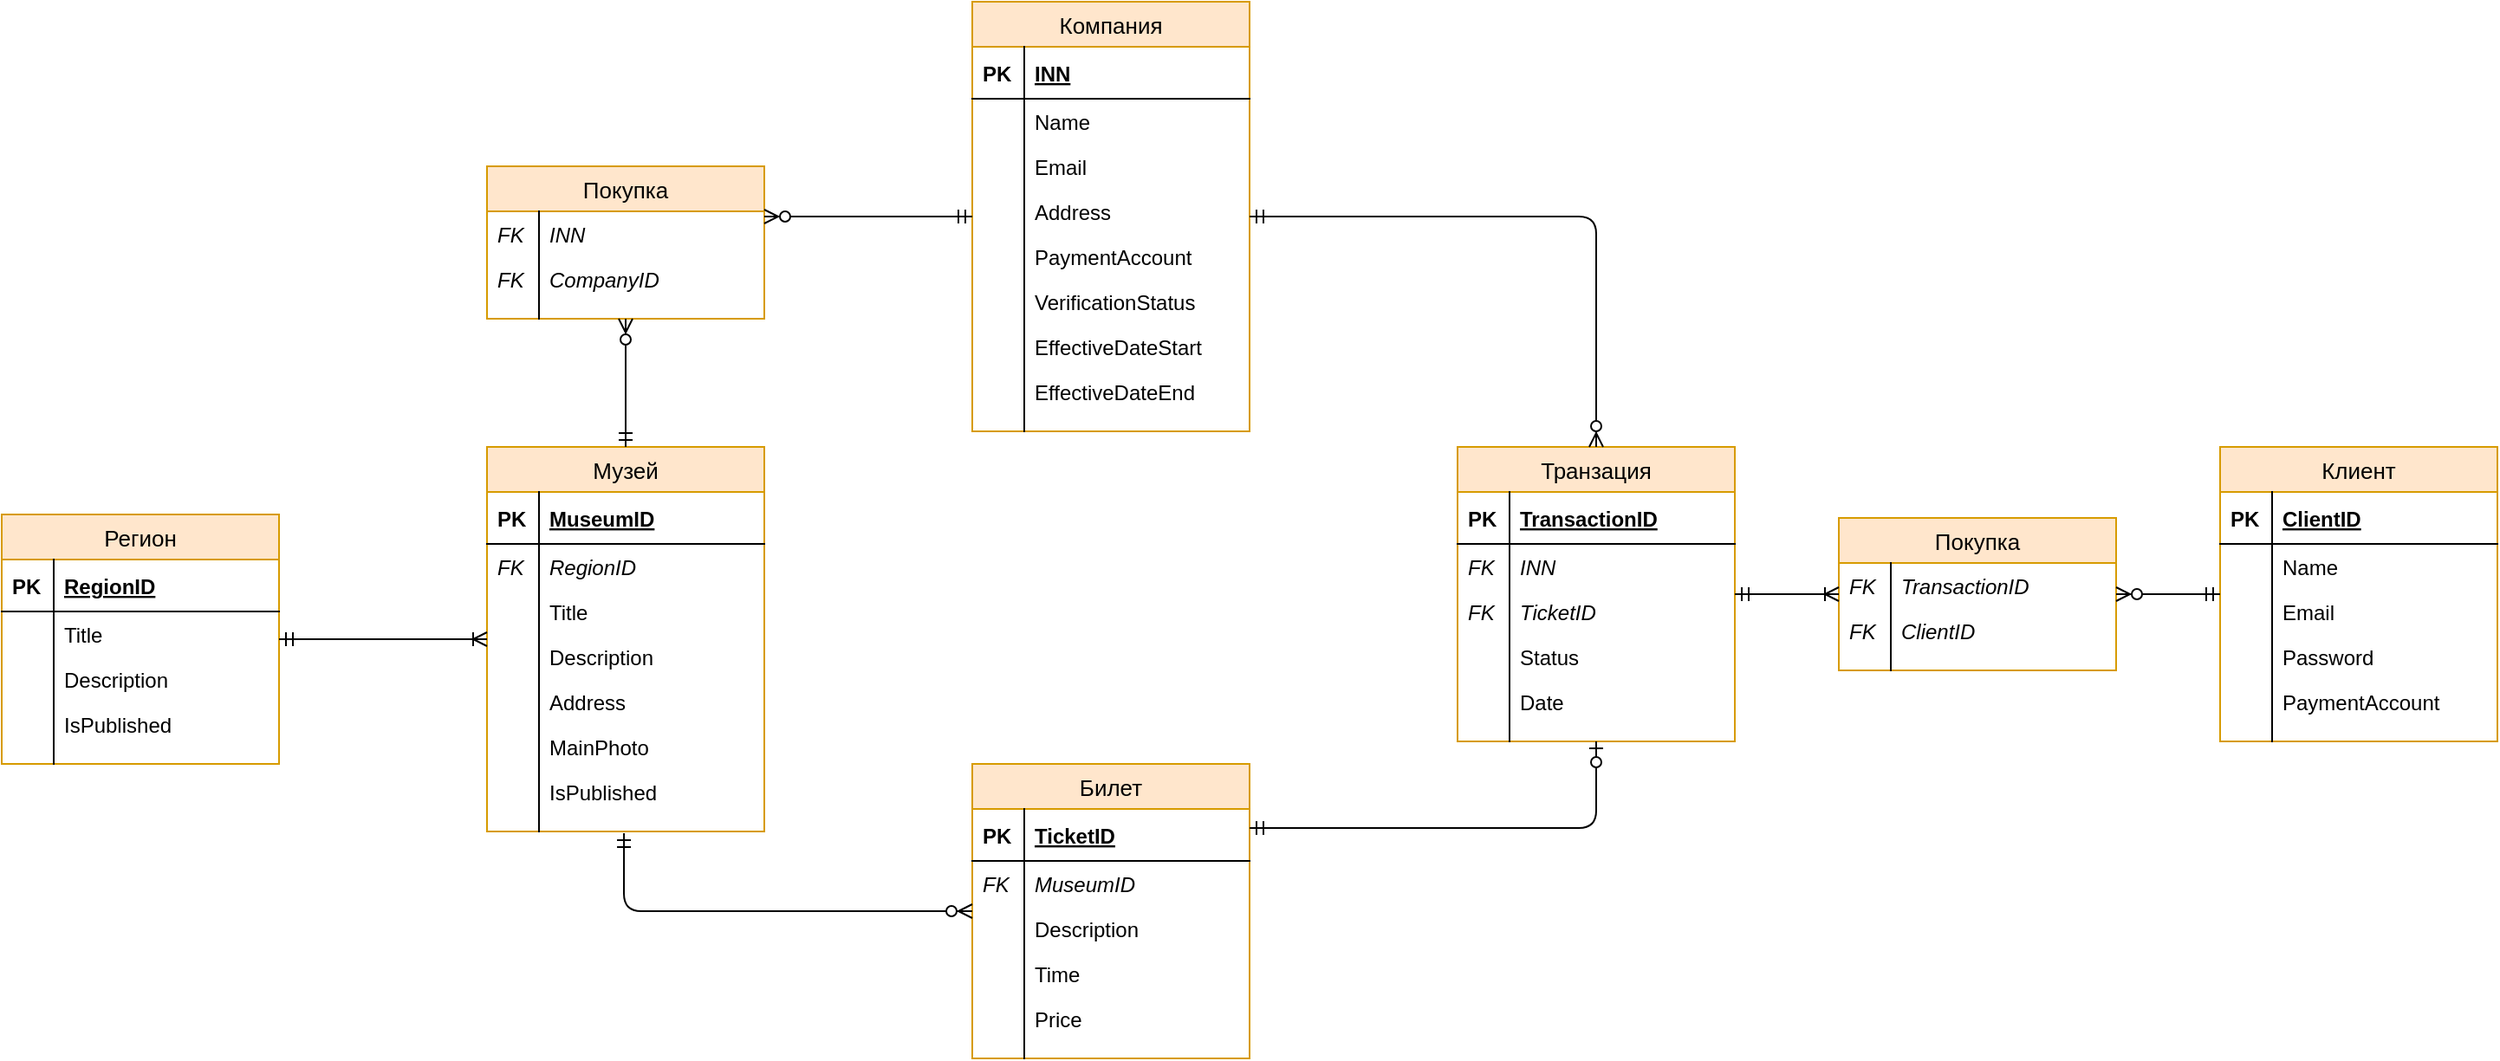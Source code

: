 <mxfile version="14.6.5" type="github">
  <diagram id="cdb5e136-1861-7ef1-5e76-c57f7e18aa8d" name="ERD Data Structure - Habit Tracker App">
    <mxGraphModel dx="946" dy="687" grid="1" gridSize="10" guides="1" tooltips="1" connect="1" arrows="1" fold="1" page="1" pageScale="1" pageWidth="1100" pageHeight="850" math="0" shadow="0">
      <root>
        <mxCell id="0" />
        <mxCell id="1" parent="0" />
        <mxCell id="lcivj8wxRk5je3pBpGyj-1" value="Регион" style="swimlane;fontStyle=0;childLayout=stackLayout;horizontal=1;startSize=26;fillColor=#ffe6cc;horizontalStack=0;resizeParent=1;resizeParentMax=0;resizeLast=0;collapsible=1;marginBottom=0;swimlaneFillColor=#ffffff;align=center;strokeWidth=1;fontSize=13;strokeColor=#d79b00;" parent="1" vertex="1">
          <mxGeometry x="200" y="679" width="160" height="144" as="geometry" />
        </mxCell>
        <mxCell id="lcivj8wxRk5je3pBpGyj-2" value="RegionID" style="shape=partialRectangle;top=0;left=0;right=0;bottom=1;align=left;verticalAlign=middle;fillColor=none;spacingLeft=34;spacingRight=4;overflow=hidden;rotatable=0;points=[[0,0.5],[1,0.5]];portConstraint=eastwest;dropTarget=0;fontStyle=5;" parent="lcivj8wxRk5je3pBpGyj-1" vertex="1">
          <mxGeometry y="26" width="160" height="30" as="geometry" />
        </mxCell>
        <mxCell id="lcivj8wxRk5je3pBpGyj-3" value="PK" style="shape=partialRectangle;top=0;left=0;bottom=0;fillColor=none;align=left;verticalAlign=middle;spacingLeft=4;spacingRight=4;overflow=hidden;rotatable=0;points=[];portConstraint=eastwest;part=1;fontStyle=1" parent="lcivj8wxRk5je3pBpGyj-2" vertex="1" connectable="0">
          <mxGeometry width="30" height="30" as="geometry" />
        </mxCell>
        <mxCell id="lcivj8wxRk5je3pBpGyj-6" value="Title" style="shape=partialRectangle;top=0;left=0;right=0;bottom=0;align=left;verticalAlign=top;fillColor=none;spacingLeft=34;spacingRight=4;overflow=hidden;rotatable=0;points=[[0,0.5],[1,0.5]];portConstraint=eastwest;dropTarget=0;" parent="lcivj8wxRk5je3pBpGyj-1" vertex="1">
          <mxGeometry y="56" width="160" height="26" as="geometry" />
        </mxCell>
        <mxCell id="lcivj8wxRk5je3pBpGyj-7" value="" style="shape=partialRectangle;top=0;left=0;bottom=0;fillColor=none;align=left;verticalAlign=top;spacingLeft=4;spacingRight=4;overflow=hidden;rotatable=0;points=[];portConstraint=eastwest;part=1;" parent="lcivj8wxRk5je3pBpGyj-6" vertex="1" connectable="0">
          <mxGeometry width="30" height="26" as="geometry" />
        </mxCell>
        <mxCell id="lcivj8wxRk5je3pBpGyj-28" value="Description" style="shape=partialRectangle;top=0;left=0;right=0;bottom=0;align=left;verticalAlign=top;fillColor=none;spacingLeft=34;spacingRight=4;overflow=hidden;rotatable=0;points=[[0,0.5],[1,0.5]];portConstraint=eastwest;dropTarget=0;" parent="lcivj8wxRk5je3pBpGyj-1" vertex="1">
          <mxGeometry y="82" width="160" height="26" as="geometry" />
        </mxCell>
        <mxCell id="lcivj8wxRk5je3pBpGyj-29" value="" style="shape=partialRectangle;top=0;left=0;bottom=0;fillColor=none;align=left;verticalAlign=top;spacingLeft=4;spacingRight=4;overflow=hidden;rotatable=0;points=[];portConstraint=eastwest;part=1;" parent="lcivj8wxRk5je3pBpGyj-28" vertex="1" connectable="0">
          <mxGeometry width="30" height="26" as="geometry" />
        </mxCell>
        <mxCell id="lcivj8wxRk5je3pBpGyj-8" value="IsPublished" style="shape=partialRectangle;top=0;left=0;right=0;bottom=0;align=left;verticalAlign=top;fillColor=none;spacingLeft=34;spacingRight=4;overflow=hidden;rotatable=0;points=[[0,0.5],[1,0.5]];portConstraint=eastwest;dropTarget=0;" parent="lcivj8wxRk5je3pBpGyj-1" vertex="1">
          <mxGeometry y="108" width="160" height="26" as="geometry" />
        </mxCell>
        <mxCell id="lcivj8wxRk5je3pBpGyj-9" value="" style="shape=partialRectangle;top=0;left=0;bottom=0;fillColor=none;align=left;verticalAlign=top;spacingLeft=4;spacingRight=4;overflow=hidden;rotatable=0;points=[];portConstraint=eastwest;part=1;" parent="lcivj8wxRk5je3pBpGyj-8" vertex="1" connectable="0">
          <mxGeometry width="30" height="26" as="geometry" />
        </mxCell>
        <mxCell id="lcivj8wxRk5je3pBpGyj-10" value="" style="shape=partialRectangle;top=0;left=0;right=0;bottom=0;align=left;verticalAlign=top;fillColor=none;spacingLeft=34;spacingRight=4;overflow=hidden;rotatable=0;points=[[0,0.5],[1,0.5]];portConstraint=eastwest;dropTarget=0;" parent="lcivj8wxRk5je3pBpGyj-1" vertex="1">
          <mxGeometry y="134" width="160" height="10" as="geometry" />
        </mxCell>
        <mxCell id="lcivj8wxRk5je3pBpGyj-11" value="" style="shape=partialRectangle;top=0;left=0;bottom=0;fillColor=none;align=left;verticalAlign=top;spacingLeft=4;spacingRight=4;overflow=hidden;rotatable=0;points=[];portConstraint=eastwest;part=1;" parent="lcivj8wxRk5je3pBpGyj-10" vertex="1" connectable="0">
          <mxGeometry width="30" height="10" as="geometry" />
        </mxCell>
        <mxCell id="lcivj8wxRk5je3pBpGyj-12" value="Музей" style="swimlane;fontStyle=0;childLayout=stackLayout;horizontal=1;startSize=26;fillColor=#ffe6cc;horizontalStack=0;resizeParent=1;resizeParentMax=0;resizeLast=0;collapsible=1;marginBottom=0;swimlaneFillColor=#ffffff;align=center;strokeWidth=1;fontSize=13;strokeColor=#d79b00;" parent="1" vertex="1">
          <mxGeometry x="480" y="640" width="160" height="222" as="geometry" />
        </mxCell>
        <mxCell id="lcivj8wxRk5je3pBpGyj-13" value="MuseumID" style="shape=partialRectangle;top=0;left=0;right=0;bottom=1;align=left;verticalAlign=middle;fillColor=none;spacingLeft=34;spacingRight=4;overflow=hidden;rotatable=0;points=[[0,0.5],[1,0.5]];portConstraint=eastwest;dropTarget=0;fontStyle=5;" parent="lcivj8wxRk5je3pBpGyj-12" vertex="1">
          <mxGeometry y="26" width="160" height="30" as="geometry" />
        </mxCell>
        <mxCell id="lcivj8wxRk5je3pBpGyj-14" value="PK" style="shape=partialRectangle;top=0;left=0;bottom=0;fillColor=none;align=left;verticalAlign=middle;spacingLeft=4;spacingRight=4;overflow=hidden;rotatable=0;points=[];portConstraint=eastwest;part=1;fontStyle=1" parent="lcivj8wxRk5je3pBpGyj-13" vertex="1" connectable="0">
          <mxGeometry width="30" height="30" as="geometry" />
        </mxCell>
        <mxCell id="lcivj8wxRk5je3pBpGyj-15" value="RegionID" style="shape=partialRectangle;top=0;left=0;right=0;bottom=0;align=left;verticalAlign=top;fillColor=none;spacingLeft=34;spacingRight=4;overflow=hidden;rotatable=0;points=[[0,0.5],[1,0.5]];portConstraint=eastwest;dropTarget=0;fontStyle=2" parent="lcivj8wxRk5je3pBpGyj-12" vertex="1">
          <mxGeometry y="56" width="160" height="26" as="geometry" />
        </mxCell>
        <mxCell id="lcivj8wxRk5je3pBpGyj-16" value="FK" style="shape=partialRectangle;top=0;left=0;bottom=0;fillColor=none;align=left;verticalAlign=top;spacingLeft=4;spacingRight=4;overflow=hidden;rotatable=0;points=[];portConstraint=eastwest;part=1;fontStyle=2" parent="lcivj8wxRk5je3pBpGyj-15" vertex="1" connectable="0">
          <mxGeometry width="30" height="26" as="geometry" />
        </mxCell>
        <mxCell id="lcivj8wxRk5je3pBpGyj-17" value="Title" style="shape=partialRectangle;top=0;left=0;right=0;bottom=0;align=left;verticalAlign=top;fillColor=none;spacingLeft=34;spacingRight=4;overflow=hidden;rotatable=0;points=[[0,0.5],[1,0.5]];portConstraint=eastwest;dropTarget=0;" parent="lcivj8wxRk5je3pBpGyj-12" vertex="1">
          <mxGeometry y="82" width="160" height="26" as="geometry" />
        </mxCell>
        <mxCell id="lcivj8wxRk5je3pBpGyj-18" value="" style="shape=partialRectangle;top=0;left=0;bottom=0;fillColor=none;align=left;verticalAlign=top;spacingLeft=4;spacingRight=4;overflow=hidden;rotatable=0;points=[];portConstraint=eastwest;part=1;" parent="lcivj8wxRk5je3pBpGyj-17" vertex="1" connectable="0">
          <mxGeometry width="30" height="26" as="geometry" />
        </mxCell>
        <mxCell id="gu-xbpgx55Dxe9V2F_qE-4" value="Description" style="shape=partialRectangle;top=0;left=0;right=0;bottom=0;align=left;verticalAlign=top;fillColor=none;spacingLeft=34;spacingRight=4;overflow=hidden;rotatable=0;points=[[0,0.5],[1,0.5]];portConstraint=eastwest;dropTarget=0;" vertex="1" parent="lcivj8wxRk5je3pBpGyj-12">
          <mxGeometry y="108" width="160" height="26" as="geometry" />
        </mxCell>
        <mxCell id="gu-xbpgx55Dxe9V2F_qE-5" value="" style="shape=partialRectangle;top=0;left=0;bottom=0;fillColor=none;align=left;verticalAlign=top;spacingLeft=4;spacingRight=4;overflow=hidden;rotatable=0;points=[];portConstraint=eastwest;part=1;" vertex="1" connectable="0" parent="gu-xbpgx55Dxe9V2F_qE-4">
          <mxGeometry width="30" height="26" as="geometry" />
        </mxCell>
        <mxCell id="gu-xbpgx55Dxe9V2F_qE-2" value="Address" style="shape=partialRectangle;top=0;left=0;right=0;bottom=0;align=left;verticalAlign=top;fillColor=none;spacingLeft=34;spacingRight=4;overflow=hidden;rotatable=0;points=[[0,0.5],[1,0.5]];portConstraint=eastwest;dropTarget=0;" vertex="1" parent="lcivj8wxRk5je3pBpGyj-12">
          <mxGeometry y="134" width="160" height="26" as="geometry" />
        </mxCell>
        <mxCell id="gu-xbpgx55Dxe9V2F_qE-3" value="" style="shape=partialRectangle;top=0;left=0;bottom=0;fillColor=none;align=left;verticalAlign=top;spacingLeft=4;spacingRight=4;overflow=hidden;rotatable=0;points=[];portConstraint=eastwest;part=1;" vertex="1" connectable="0" parent="gu-xbpgx55Dxe9V2F_qE-2">
          <mxGeometry width="30" height="26" as="geometry" />
        </mxCell>
        <mxCell id="lcivj8wxRk5je3pBpGyj-19" value="MainPhoto" style="shape=partialRectangle;top=0;left=0;right=0;bottom=0;align=left;verticalAlign=top;fillColor=none;spacingLeft=34;spacingRight=4;overflow=hidden;rotatable=0;points=[[0,0.5],[1,0.5]];portConstraint=eastwest;dropTarget=0;" parent="lcivj8wxRk5je3pBpGyj-12" vertex="1">
          <mxGeometry y="160" width="160" height="26" as="geometry" />
        </mxCell>
        <mxCell id="lcivj8wxRk5je3pBpGyj-20" value="" style="shape=partialRectangle;top=0;left=0;bottom=0;fillColor=none;align=left;verticalAlign=top;spacingLeft=4;spacingRight=4;overflow=hidden;rotatable=0;points=[];portConstraint=eastwest;part=1;" parent="lcivj8wxRk5je3pBpGyj-19" vertex="1" connectable="0">
          <mxGeometry width="30" height="26" as="geometry" />
        </mxCell>
        <mxCell id="lcivj8wxRk5je3pBpGyj-79" value="IsPublished" style="shape=partialRectangle;top=0;left=0;right=0;bottom=0;align=left;verticalAlign=top;fillColor=none;spacingLeft=34;spacingRight=4;overflow=hidden;rotatable=0;points=[[0,0.5],[1,0.5]];portConstraint=eastwest;dropTarget=0;" parent="lcivj8wxRk5je3pBpGyj-12" vertex="1">
          <mxGeometry y="186" width="160" height="26" as="geometry" />
        </mxCell>
        <mxCell id="lcivj8wxRk5je3pBpGyj-80" value="" style="shape=partialRectangle;top=0;left=0;bottom=0;fillColor=none;align=left;verticalAlign=top;spacingLeft=4;spacingRight=4;overflow=hidden;rotatable=0;points=[];portConstraint=eastwest;part=1;" parent="lcivj8wxRk5je3pBpGyj-79" vertex="1" connectable="0">
          <mxGeometry width="30" height="26" as="geometry" />
        </mxCell>
        <mxCell id="lcivj8wxRk5je3pBpGyj-21" value="" style="shape=partialRectangle;top=0;left=0;right=0;bottom=0;align=left;verticalAlign=top;fillColor=none;spacingLeft=34;spacingRight=4;overflow=hidden;rotatable=0;points=[[0,0.5],[1,0.5]];portConstraint=eastwest;dropTarget=0;" parent="lcivj8wxRk5je3pBpGyj-12" vertex="1">
          <mxGeometry y="212" width="160" height="10" as="geometry" />
        </mxCell>
        <mxCell id="lcivj8wxRk5je3pBpGyj-22" value="" style="shape=partialRectangle;top=0;left=0;bottom=0;fillColor=none;align=left;verticalAlign=top;spacingLeft=4;spacingRight=4;overflow=hidden;rotatable=0;points=[];portConstraint=eastwest;part=1;" parent="lcivj8wxRk5je3pBpGyj-21" vertex="1" connectable="0">
          <mxGeometry width="30" height="10" as="geometry" />
        </mxCell>
        <mxCell id="lcivj8wxRk5je3pBpGyj-23" value="" style="edgeStyle=orthogonalEdgeStyle;fontSize=12;html=1;endArrow=ERoneToMany;startArrow=ERmandOne;" parent="1" source="lcivj8wxRk5je3pBpGyj-1" target="lcivj8wxRk5je3pBpGyj-12" edge="1">
          <mxGeometry width="100" height="100" relative="1" as="geometry">
            <mxPoint x="550" y="590" as="sourcePoint" />
            <mxPoint x="650" y="490" as="targetPoint" />
          </mxGeometry>
        </mxCell>
        <mxCell id="lcivj8wxRk5je3pBpGyj-30" value="Билет" style="swimlane;fontStyle=0;childLayout=stackLayout;horizontal=1;startSize=26;fillColor=#ffe6cc;horizontalStack=0;resizeParent=1;resizeParentMax=0;resizeLast=0;collapsible=1;marginBottom=0;swimlaneFillColor=#ffffff;align=center;strokeWidth=1;fontSize=13;strokeColor=#d79b00;" parent="1" vertex="1">
          <mxGeometry x="760" y="823" width="160" height="170" as="geometry" />
        </mxCell>
        <mxCell id="lcivj8wxRk5je3pBpGyj-31" value="TicketID" style="shape=partialRectangle;top=0;left=0;right=0;bottom=1;align=left;verticalAlign=middle;fillColor=none;spacingLeft=34;spacingRight=4;overflow=hidden;rotatable=0;points=[[0,0.5],[1,0.5]];portConstraint=eastwest;dropTarget=0;fontStyle=5;" parent="lcivj8wxRk5je3pBpGyj-30" vertex="1">
          <mxGeometry y="26" width="160" height="30" as="geometry" />
        </mxCell>
        <mxCell id="lcivj8wxRk5je3pBpGyj-32" value="PK" style="shape=partialRectangle;top=0;left=0;bottom=0;fillColor=none;align=left;verticalAlign=middle;spacingLeft=4;spacingRight=4;overflow=hidden;rotatable=0;points=[];portConstraint=eastwest;part=1;fontStyle=1" parent="lcivj8wxRk5je3pBpGyj-31" vertex="1" connectable="0">
          <mxGeometry width="30" height="30" as="geometry" />
        </mxCell>
        <mxCell id="lcivj8wxRk5je3pBpGyj-33" value="MuseumID" style="shape=partialRectangle;top=0;left=0;right=0;bottom=0;align=left;verticalAlign=top;fillColor=none;spacingLeft=34;spacingRight=4;overflow=hidden;rotatable=0;points=[[0,0.5],[1,0.5]];portConstraint=eastwest;dropTarget=0;fontStyle=2" parent="lcivj8wxRk5je3pBpGyj-30" vertex="1">
          <mxGeometry y="56" width="160" height="26" as="geometry" />
        </mxCell>
        <mxCell id="lcivj8wxRk5je3pBpGyj-34" value="FK" style="shape=partialRectangle;top=0;left=0;bottom=0;fillColor=none;align=left;verticalAlign=top;spacingLeft=4;spacingRight=4;overflow=hidden;rotatable=0;points=[];portConstraint=eastwest;part=1;fontStyle=2" parent="lcivj8wxRk5je3pBpGyj-33" vertex="1" connectable="0">
          <mxGeometry width="30" height="26" as="geometry" />
        </mxCell>
        <mxCell id="lcivj8wxRk5je3pBpGyj-35" value="Description" style="shape=partialRectangle;top=0;left=0;right=0;bottom=0;align=left;verticalAlign=top;fillColor=none;spacingLeft=34;spacingRight=4;overflow=hidden;rotatable=0;points=[[0,0.5],[1,0.5]];portConstraint=eastwest;dropTarget=0;" parent="lcivj8wxRk5je3pBpGyj-30" vertex="1">
          <mxGeometry y="82" width="160" height="26" as="geometry" />
        </mxCell>
        <mxCell id="lcivj8wxRk5je3pBpGyj-36" value="" style="shape=partialRectangle;top=0;left=0;bottom=0;fillColor=none;align=left;verticalAlign=top;spacingLeft=4;spacingRight=4;overflow=hidden;rotatable=0;points=[];portConstraint=eastwest;part=1;" parent="lcivj8wxRk5je3pBpGyj-35" vertex="1" connectable="0">
          <mxGeometry width="30" height="26" as="geometry" />
        </mxCell>
        <mxCell id="lcivj8wxRk5je3pBpGyj-37" value="Time" style="shape=partialRectangle;top=0;left=0;right=0;bottom=0;align=left;verticalAlign=top;fillColor=none;spacingLeft=34;spacingRight=4;overflow=hidden;rotatable=0;points=[[0,0.5],[1,0.5]];portConstraint=eastwest;dropTarget=0;" parent="lcivj8wxRk5je3pBpGyj-30" vertex="1">
          <mxGeometry y="108" width="160" height="26" as="geometry" />
        </mxCell>
        <mxCell id="lcivj8wxRk5je3pBpGyj-38" value="" style="shape=partialRectangle;top=0;left=0;bottom=0;fillColor=none;align=left;verticalAlign=top;spacingLeft=4;spacingRight=4;overflow=hidden;rotatable=0;points=[];portConstraint=eastwest;part=1;" parent="lcivj8wxRk5je3pBpGyj-37" vertex="1" connectable="0">
          <mxGeometry width="30" height="26" as="geometry" />
        </mxCell>
        <mxCell id="lcivj8wxRk5je3pBpGyj-95" value="Price" style="shape=partialRectangle;top=0;left=0;right=0;bottom=0;align=left;verticalAlign=top;fillColor=none;spacingLeft=34;spacingRight=4;overflow=hidden;rotatable=0;points=[[0,0.5],[1,0.5]];portConstraint=eastwest;dropTarget=0;" parent="lcivj8wxRk5je3pBpGyj-30" vertex="1">
          <mxGeometry y="134" width="160" height="26" as="geometry" />
        </mxCell>
        <mxCell id="lcivj8wxRk5je3pBpGyj-96" value="" style="shape=partialRectangle;top=0;left=0;bottom=0;fillColor=none;align=left;verticalAlign=top;spacingLeft=4;spacingRight=4;overflow=hidden;rotatable=0;points=[];portConstraint=eastwest;part=1;" parent="lcivj8wxRk5je3pBpGyj-95" vertex="1" connectable="0">
          <mxGeometry width="30" height="26" as="geometry" />
        </mxCell>
        <mxCell id="lcivj8wxRk5je3pBpGyj-39" value="" style="shape=partialRectangle;top=0;left=0;right=0;bottom=0;align=left;verticalAlign=top;fillColor=none;spacingLeft=34;spacingRight=4;overflow=hidden;rotatable=0;points=[[0,0.5],[1,0.5]];portConstraint=eastwest;dropTarget=0;" parent="lcivj8wxRk5je3pBpGyj-30" vertex="1">
          <mxGeometry y="160" width="160" height="10" as="geometry" />
        </mxCell>
        <mxCell id="lcivj8wxRk5je3pBpGyj-40" value="" style="shape=partialRectangle;top=0;left=0;bottom=0;fillColor=none;align=left;verticalAlign=top;spacingLeft=4;spacingRight=4;overflow=hidden;rotatable=0;points=[];portConstraint=eastwest;part=1;" parent="lcivj8wxRk5je3pBpGyj-39" vertex="1" connectable="0">
          <mxGeometry width="30" height="10" as="geometry" />
        </mxCell>
        <mxCell id="lcivj8wxRk5je3pBpGyj-41" value="Компания" style="swimlane;fontStyle=0;childLayout=stackLayout;horizontal=1;startSize=26;fillColor=#ffe6cc;horizontalStack=0;resizeParent=1;resizeParentMax=0;resizeLast=0;collapsible=1;marginBottom=0;swimlaneFillColor=#ffffff;align=center;strokeWidth=1;fontSize=13;strokeColor=#d79b00;" parent="1" vertex="1">
          <mxGeometry x="760" y="383" width="160" height="248" as="geometry" />
        </mxCell>
        <mxCell id="lcivj8wxRk5je3pBpGyj-158" value="INN" style="shape=partialRectangle;top=0;left=0;right=0;bottom=1;align=left;verticalAlign=middle;fillColor=none;spacingLeft=34;spacingRight=4;overflow=hidden;rotatable=0;points=[[0,0.5],[1,0.5]];portConstraint=eastwest;dropTarget=0;fontStyle=5;" parent="lcivj8wxRk5je3pBpGyj-41" vertex="1">
          <mxGeometry y="26" width="160" height="30" as="geometry" />
        </mxCell>
        <mxCell id="lcivj8wxRk5je3pBpGyj-159" value="PK" style="shape=partialRectangle;top=0;left=0;bottom=0;fillColor=none;align=left;verticalAlign=middle;spacingLeft=4;spacingRight=4;overflow=hidden;rotatable=0;points=[];portConstraint=eastwest;part=1;fontStyle=1" parent="lcivj8wxRk5je3pBpGyj-158" vertex="1" connectable="0">
          <mxGeometry width="30" height="30" as="geometry" />
        </mxCell>
        <mxCell id="lcivj8wxRk5je3pBpGyj-46" value="Name" style="shape=partialRectangle;top=0;left=0;right=0;bottom=0;align=left;verticalAlign=top;fillColor=none;spacingLeft=34;spacingRight=4;overflow=hidden;rotatable=0;points=[[0,0.5],[1,0.5]];portConstraint=eastwest;dropTarget=0;" parent="lcivj8wxRk5je3pBpGyj-41" vertex="1">
          <mxGeometry y="56" width="160" height="26" as="geometry" />
        </mxCell>
        <mxCell id="lcivj8wxRk5je3pBpGyj-47" value="" style="shape=partialRectangle;top=0;left=0;bottom=0;fillColor=none;align=left;verticalAlign=top;spacingLeft=4;spacingRight=4;overflow=hidden;rotatable=0;points=[];portConstraint=eastwest;part=1;" parent="lcivj8wxRk5je3pBpGyj-46" vertex="1" connectable="0">
          <mxGeometry width="30" height="26" as="geometry" />
        </mxCell>
        <mxCell id="lcivj8wxRk5je3pBpGyj-48" value="Email" style="shape=partialRectangle;top=0;left=0;right=0;bottom=0;align=left;verticalAlign=top;fillColor=none;spacingLeft=34;spacingRight=4;overflow=hidden;rotatable=0;points=[[0,0.5],[1,0.5]];portConstraint=eastwest;dropTarget=0;" parent="lcivj8wxRk5je3pBpGyj-41" vertex="1">
          <mxGeometry y="82" width="160" height="26" as="geometry" />
        </mxCell>
        <mxCell id="lcivj8wxRk5je3pBpGyj-49" value="" style="shape=partialRectangle;top=0;left=0;bottom=0;fillColor=none;align=left;verticalAlign=top;spacingLeft=4;spacingRight=4;overflow=hidden;rotatable=0;points=[];portConstraint=eastwest;part=1;" parent="lcivj8wxRk5je3pBpGyj-48" vertex="1" connectable="0">
          <mxGeometry width="30" height="26" as="geometry" />
        </mxCell>
        <mxCell id="lcivj8wxRk5je3pBpGyj-81" value="Address" style="shape=partialRectangle;top=0;left=0;right=0;bottom=0;align=left;verticalAlign=top;fillColor=none;spacingLeft=34;spacingRight=4;overflow=hidden;rotatable=0;points=[[0,0.5],[1,0.5]];portConstraint=eastwest;dropTarget=0;" parent="lcivj8wxRk5je3pBpGyj-41" vertex="1">
          <mxGeometry y="108" width="160" height="26" as="geometry" />
        </mxCell>
        <mxCell id="lcivj8wxRk5je3pBpGyj-82" value="" style="shape=partialRectangle;top=0;left=0;bottom=0;fillColor=none;align=left;verticalAlign=top;spacingLeft=4;spacingRight=4;overflow=hidden;rotatable=0;points=[];portConstraint=eastwest;part=1;" parent="lcivj8wxRk5je3pBpGyj-81" vertex="1" connectable="0">
          <mxGeometry width="30" height="26" as="geometry" />
        </mxCell>
        <mxCell id="lcivj8wxRk5je3pBpGyj-85" value="PaymentAccount" style="shape=partialRectangle;top=0;left=0;right=0;bottom=0;align=left;verticalAlign=top;fillColor=none;spacingLeft=34;spacingRight=4;overflow=hidden;rotatable=0;points=[[0,0.5],[1,0.5]];portConstraint=eastwest;dropTarget=0;" parent="lcivj8wxRk5je3pBpGyj-41" vertex="1">
          <mxGeometry y="134" width="160" height="26" as="geometry" />
        </mxCell>
        <mxCell id="lcivj8wxRk5je3pBpGyj-86" value="" style="shape=partialRectangle;top=0;left=0;bottom=0;fillColor=none;align=left;verticalAlign=top;spacingLeft=4;spacingRight=4;overflow=hidden;rotatable=0;points=[];portConstraint=eastwest;part=1;" parent="lcivj8wxRk5je3pBpGyj-85" vertex="1" connectable="0">
          <mxGeometry width="30" height="26" as="geometry" />
        </mxCell>
        <mxCell id="lcivj8wxRk5je3pBpGyj-87" value="VerificationStatus" style="shape=partialRectangle;top=0;left=0;right=0;bottom=0;align=left;verticalAlign=top;fillColor=none;spacingLeft=34;spacingRight=4;overflow=hidden;rotatable=0;points=[[0,0.5],[1,0.5]];portConstraint=eastwest;dropTarget=0;" parent="lcivj8wxRk5je3pBpGyj-41" vertex="1">
          <mxGeometry y="160" width="160" height="26" as="geometry" />
        </mxCell>
        <mxCell id="lcivj8wxRk5je3pBpGyj-88" value="" style="shape=partialRectangle;top=0;left=0;bottom=0;fillColor=none;align=left;verticalAlign=top;spacingLeft=4;spacingRight=4;overflow=hidden;rotatable=0;points=[];portConstraint=eastwest;part=1;" parent="lcivj8wxRk5je3pBpGyj-87" vertex="1" connectable="0">
          <mxGeometry width="30" height="26" as="geometry" />
        </mxCell>
        <mxCell id="lcivj8wxRk5je3pBpGyj-154" value="EffectiveDateStart" style="shape=partialRectangle;top=0;left=0;right=0;bottom=0;align=left;verticalAlign=top;fillColor=none;spacingLeft=34;spacingRight=4;overflow=hidden;rotatable=0;points=[[0,0.5],[1,0.5]];portConstraint=eastwest;dropTarget=0;" parent="lcivj8wxRk5je3pBpGyj-41" vertex="1">
          <mxGeometry y="186" width="160" height="26" as="geometry" />
        </mxCell>
        <mxCell id="lcivj8wxRk5je3pBpGyj-155" value="" style="shape=partialRectangle;top=0;left=0;bottom=0;fillColor=none;align=left;verticalAlign=top;spacingLeft=4;spacingRight=4;overflow=hidden;rotatable=0;points=[];portConstraint=eastwest;part=1;" parent="lcivj8wxRk5je3pBpGyj-154" vertex="1" connectable="0">
          <mxGeometry width="30" height="26" as="geometry" />
        </mxCell>
        <mxCell id="lcivj8wxRk5je3pBpGyj-156" value="EffectiveDateEnd" style="shape=partialRectangle;top=0;left=0;right=0;bottom=0;align=left;verticalAlign=top;fillColor=none;spacingLeft=34;spacingRight=4;overflow=hidden;rotatable=0;points=[[0,0.5],[1,0.5]];portConstraint=eastwest;dropTarget=0;" parent="lcivj8wxRk5je3pBpGyj-41" vertex="1">
          <mxGeometry y="212" width="160" height="26" as="geometry" />
        </mxCell>
        <mxCell id="lcivj8wxRk5je3pBpGyj-157" value="" style="shape=partialRectangle;top=0;left=0;bottom=0;fillColor=none;align=left;verticalAlign=top;spacingLeft=4;spacingRight=4;overflow=hidden;rotatable=0;points=[];portConstraint=eastwest;part=1;" parent="lcivj8wxRk5je3pBpGyj-156" vertex="1" connectable="0">
          <mxGeometry width="30" height="26" as="geometry" />
        </mxCell>
        <mxCell id="lcivj8wxRk5je3pBpGyj-50" value="" style="shape=partialRectangle;top=0;left=0;right=0;bottom=0;align=left;verticalAlign=top;fillColor=none;spacingLeft=34;spacingRight=4;overflow=hidden;rotatable=0;points=[[0,0.5],[1,0.5]];portConstraint=eastwest;dropTarget=0;" parent="lcivj8wxRk5je3pBpGyj-41" vertex="1">
          <mxGeometry y="238" width="160" height="10" as="geometry" />
        </mxCell>
        <mxCell id="lcivj8wxRk5je3pBpGyj-51" value="" style="shape=partialRectangle;top=0;left=0;bottom=0;fillColor=none;align=left;verticalAlign=top;spacingLeft=4;spacingRight=4;overflow=hidden;rotatable=0;points=[];portConstraint=eastwest;part=1;" parent="lcivj8wxRk5je3pBpGyj-50" vertex="1" connectable="0">
          <mxGeometry width="30" height="10" as="geometry" />
        </mxCell>
        <mxCell id="lcivj8wxRk5je3pBpGyj-52" value="Транзация" style="swimlane;fontStyle=0;childLayout=stackLayout;horizontal=1;startSize=26;fillColor=#ffe6cc;horizontalStack=0;resizeParent=1;resizeParentMax=0;resizeLast=0;collapsible=1;marginBottom=0;swimlaneFillColor=#ffffff;align=center;strokeWidth=1;fontSize=13;strokeColor=#d79b00;" parent="1" vertex="1">
          <mxGeometry x="1040" y="640" width="160" height="170" as="geometry" />
        </mxCell>
        <mxCell id="lcivj8wxRk5je3pBpGyj-53" value="TransactionID" style="shape=partialRectangle;top=0;left=0;right=0;bottom=1;align=left;verticalAlign=middle;fillColor=none;spacingLeft=34;spacingRight=4;overflow=hidden;rotatable=0;points=[[0,0.5],[1,0.5]];portConstraint=eastwest;dropTarget=0;fontStyle=5;" parent="lcivj8wxRk5je3pBpGyj-52" vertex="1">
          <mxGeometry y="26" width="160" height="30" as="geometry" />
        </mxCell>
        <mxCell id="lcivj8wxRk5je3pBpGyj-54" value="PK" style="shape=partialRectangle;top=0;left=0;bottom=0;fillColor=none;align=left;verticalAlign=middle;spacingLeft=4;spacingRight=4;overflow=hidden;rotatable=0;points=[];portConstraint=eastwest;part=1;fontStyle=1" parent="lcivj8wxRk5je3pBpGyj-53" vertex="1" connectable="0">
          <mxGeometry width="30" height="30" as="geometry" />
        </mxCell>
        <mxCell id="lcivj8wxRk5je3pBpGyj-55" value="INN" style="shape=partialRectangle;top=0;left=0;right=0;bottom=0;align=left;verticalAlign=top;fillColor=none;spacingLeft=34;spacingRight=4;overflow=hidden;rotatable=0;points=[[0,0.5],[1,0.5]];portConstraint=eastwest;dropTarget=0;fontStyle=2" parent="lcivj8wxRk5je3pBpGyj-52" vertex="1">
          <mxGeometry y="56" width="160" height="26" as="geometry" />
        </mxCell>
        <mxCell id="lcivj8wxRk5je3pBpGyj-56" value="FK" style="shape=partialRectangle;top=0;left=0;bottom=0;fillColor=none;align=left;verticalAlign=top;spacingLeft=4;spacingRight=4;overflow=hidden;rotatable=0;points=[];portConstraint=eastwest;part=1;fontStyle=2" parent="lcivj8wxRk5je3pBpGyj-55" vertex="1" connectable="0">
          <mxGeometry width="30" height="26" as="geometry" />
        </mxCell>
        <mxCell id="lcivj8wxRk5je3pBpGyj-93" value="TicketID" style="shape=partialRectangle;top=0;left=0;right=0;bottom=0;align=left;verticalAlign=top;fillColor=none;spacingLeft=34;spacingRight=4;overflow=hidden;rotatable=0;points=[[0,0.5],[1,0.5]];portConstraint=eastwest;dropTarget=0;fontStyle=2" parent="lcivj8wxRk5je3pBpGyj-52" vertex="1">
          <mxGeometry y="82" width="160" height="26" as="geometry" />
        </mxCell>
        <mxCell id="lcivj8wxRk5je3pBpGyj-94" value="FK" style="shape=partialRectangle;top=0;left=0;bottom=0;fillColor=none;align=left;verticalAlign=top;spacingLeft=4;spacingRight=4;overflow=hidden;rotatable=0;points=[];portConstraint=eastwest;part=1;fontStyle=2" parent="lcivj8wxRk5je3pBpGyj-93" vertex="1" connectable="0">
          <mxGeometry width="30" height="26" as="geometry" />
        </mxCell>
        <mxCell id="lcivj8wxRk5je3pBpGyj-59" value="Status" style="shape=partialRectangle;top=0;left=0;right=0;bottom=0;align=left;verticalAlign=top;fillColor=none;spacingLeft=34;spacingRight=4;overflow=hidden;rotatable=0;points=[[0,0.5],[1,0.5]];portConstraint=eastwest;dropTarget=0;" parent="lcivj8wxRk5je3pBpGyj-52" vertex="1">
          <mxGeometry y="108" width="160" height="26" as="geometry" />
        </mxCell>
        <mxCell id="lcivj8wxRk5je3pBpGyj-60" value="" style="shape=partialRectangle;top=0;left=0;bottom=0;fillColor=none;align=left;verticalAlign=top;spacingLeft=4;spacingRight=4;overflow=hidden;rotatable=0;points=[];portConstraint=eastwest;part=1;" parent="lcivj8wxRk5je3pBpGyj-59" vertex="1" connectable="0">
          <mxGeometry width="30" height="26" as="geometry" />
        </mxCell>
        <mxCell id="lcivj8wxRk5je3pBpGyj-160" value="Date" style="shape=partialRectangle;top=0;left=0;right=0;bottom=0;align=left;verticalAlign=top;fillColor=none;spacingLeft=34;spacingRight=4;overflow=hidden;rotatable=0;points=[[0,0.5],[1,0.5]];portConstraint=eastwest;dropTarget=0;" parent="lcivj8wxRk5je3pBpGyj-52" vertex="1">
          <mxGeometry y="134" width="160" height="26" as="geometry" />
        </mxCell>
        <mxCell id="lcivj8wxRk5je3pBpGyj-161" value="" style="shape=partialRectangle;top=0;left=0;bottom=0;fillColor=none;align=left;verticalAlign=top;spacingLeft=4;spacingRight=4;overflow=hidden;rotatable=0;points=[];portConstraint=eastwest;part=1;" parent="lcivj8wxRk5je3pBpGyj-160" vertex="1" connectable="0">
          <mxGeometry width="30" height="26" as="geometry" />
        </mxCell>
        <mxCell id="lcivj8wxRk5je3pBpGyj-61" value="" style="shape=partialRectangle;top=0;left=0;right=0;bottom=0;align=left;verticalAlign=top;fillColor=none;spacingLeft=34;spacingRight=4;overflow=hidden;rotatable=0;points=[[0,0.5],[1,0.5]];portConstraint=eastwest;dropTarget=0;" parent="lcivj8wxRk5je3pBpGyj-52" vertex="1">
          <mxGeometry y="160" width="160" height="10" as="geometry" />
        </mxCell>
        <mxCell id="lcivj8wxRk5je3pBpGyj-62" value="" style="shape=partialRectangle;top=0;left=0;bottom=0;fillColor=none;align=left;verticalAlign=top;spacingLeft=4;spacingRight=4;overflow=hidden;rotatable=0;points=[];portConstraint=eastwest;part=1;" parent="lcivj8wxRk5je3pBpGyj-61" vertex="1" connectable="0">
          <mxGeometry width="30" height="10" as="geometry" />
        </mxCell>
        <mxCell id="lcivj8wxRk5je3pBpGyj-63" value="Клиент" style="swimlane;fontStyle=0;childLayout=stackLayout;horizontal=1;startSize=26;fillColor=#ffe6cc;horizontalStack=0;resizeParent=1;resizeParentMax=0;resizeLast=0;collapsible=1;marginBottom=0;swimlaneFillColor=#ffffff;align=center;strokeWidth=1;fontSize=13;strokeColor=#d79b00;" parent="1" vertex="1">
          <mxGeometry x="1480" y="640" width="160" height="170" as="geometry" />
        </mxCell>
        <mxCell id="lcivj8wxRk5je3pBpGyj-64" value="ClientID" style="shape=partialRectangle;top=0;left=0;right=0;bottom=1;align=left;verticalAlign=middle;fillColor=none;spacingLeft=34;spacingRight=4;overflow=hidden;rotatable=0;points=[[0,0.5],[1,0.5]];portConstraint=eastwest;dropTarget=0;fontStyle=5;" parent="lcivj8wxRk5je3pBpGyj-63" vertex="1">
          <mxGeometry y="26" width="160" height="30" as="geometry" />
        </mxCell>
        <mxCell id="lcivj8wxRk5je3pBpGyj-65" value="PK" style="shape=partialRectangle;top=0;left=0;bottom=0;fillColor=none;align=left;verticalAlign=middle;spacingLeft=4;spacingRight=4;overflow=hidden;rotatable=0;points=[];portConstraint=eastwest;part=1;fontStyle=1" parent="lcivj8wxRk5je3pBpGyj-64" vertex="1" connectable="0">
          <mxGeometry width="30" height="30" as="geometry" />
        </mxCell>
        <mxCell id="lcivj8wxRk5je3pBpGyj-68" value="Name" style="shape=partialRectangle;top=0;left=0;right=0;bottom=0;align=left;verticalAlign=top;fillColor=none;spacingLeft=34;spacingRight=4;overflow=hidden;rotatable=0;points=[[0,0.5],[1,0.5]];portConstraint=eastwest;dropTarget=0;" parent="lcivj8wxRk5je3pBpGyj-63" vertex="1">
          <mxGeometry y="56" width="160" height="26" as="geometry" />
        </mxCell>
        <mxCell id="lcivj8wxRk5je3pBpGyj-69" value="" style="shape=partialRectangle;top=0;left=0;bottom=0;fillColor=none;align=left;verticalAlign=top;spacingLeft=4;spacingRight=4;overflow=hidden;rotatable=0;points=[];portConstraint=eastwest;part=1;" parent="lcivj8wxRk5je3pBpGyj-68" vertex="1" connectable="0">
          <mxGeometry width="30" height="26" as="geometry" />
        </mxCell>
        <mxCell id="lcivj8wxRk5je3pBpGyj-99" value="Email" style="shape=partialRectangle;top=0;left=0;right=0;bottom=0;align=left;verticalAlign=top;fillColor=none;spacingLeft=34;spacingRight=4;overflow=hidden;rotatable=0;points=[[0,0.5],[1,0.5]];portConstraint=eastwest;dropTarget=0;" parent="lcivj8wxRk5je3pBpGyj-63" vertex="1">
          <mxGeometry y="82" width="160" height="26" as="geometry" />
        </mxCell>
        <mxCell id="lcivj8wxRk5je3pBpGyj-100" value="" style="shape=partialRectangle;top=0;left=0;bottom=0;fillColor=none;align=left;verticalAlign=top;spacingLeft=4;spacingRight=4;overflow=hidden;rotatable=0;points=[];portConstraint=eastwest;part=1;" parent="lcivj8wxRk5je3pBpGyj-99" vertex="1" connectable="0">
          <mxGeometry width="30" height="26" as="geometry" />
        </mxCell>
        <mxCell id="lcivj8wxRk5je3pBpGyj-101" value="Password" style="shape=partialRectangle;top=0;left=0;right=0;bottom=0;align=left;verticalAlign=top;fillColor=none;spacingLeft=34;spacingRight=4;overflow=hidden;rotatable=0;points=[[0,0.5],[1,0.5]];portConstraint=eastwest;dropTarget=0;" parent="lcivj8wxRk5je3pBpGyj-63" vertex="1">
          <mxGeometry y="108" width="160" height="26" as="geometry" />
        </mxCell>
        <mxCell id="lcivj8wxRk5je3pBpGyj-102" value="" style="shape=partialRectangle;top=0;left=0;bottom=0;fillColor=none;align=left;verticalAlign=top;spacingLeft=4;spacingRight=4;overflow=hidden;rotatable=0;points=[];portConstraint=eastwest;part=1;" parent="lcivj8wxRk5je3pBpGyj-101" vertex="1" connectable="0">
          <mxGeometry width="30" height="26" as="geometry" />
        </mxCell>
        <mxCell id="lcivj8wxRk5je3pBpGyj-70" value="PaymentAccount" style="shape=partialRectangle;top=0;left=0;right=0;bottom=0;align=left;verticalAlign=top;fillColor=none;spacingLeft=34;spacingRight=4;overflow=hidden;rotatable=0;points=[[0,0.5],[1,0.5]];portConstraint=eastwest;dropTarget=0;" parent="lcivj8wxRk5je3pBpGyj-63" vertex="1">
          <mxGeometry y="134" width="160" height="26" as="geometry" />
        </mxCell>
        <mxCell id="lcivj8wxRk5je3pBpGyj-71" value="" style="shape=partialRectangle;top=0;left=0;bottom=0;fillColor=none;align=left;verticalAlign=top;spacingLeft=4;spacingRight=4;overflow=hidden;rotatable=0;points=[];portConstraint=eastwest;part=1;" parent="lcivj8wxRk5je3pBpGyj-70" vertex="1" connectable="0">
          <mxGeometry width="30" height="26" as="geometry" />
        </mxCell>
        <mxCell id="lcivj8wxRk5je3pBpGyj-72" value="" style="shape=partialRectangle;top=0;left=0;right=0;bottom=0;align=left;verticalAlign=top;fillColor=none;spacingLeft=34;spacingRight=4;overflow=hidden;rotatable=0;points=[[0,0.5],[1,0.5]];portConstraint=eastwest;dropTarget=0;" parent="lcivj8wxRk5je3pBpGyj-63" vertex="1">
          <mxGeometry y="160" width="160" height="10" as="geometry" />
        </mxCell>
        <mxCell id="lcivj8wxRk5je3pBpGyj-73" value="" style="shape=partialRectangle;top=0;left=0;bottom=0;fillColor=none;align=left;verticalAlign=top;spacingLeft=4;spacingRight=4;overflow=hidden;rotatable=0;points=[];portConstraint=eastwest;part=1;" parent="lcivj8wxRk5je3pBpGyj-72" vertex="1" connectable="0">
          <mxGeometry width="30" height="10" as="geometry" />
        </mxCell>
        <mxCell id="lcivj8wxRk5je3pBpGyj-75" value="" style="edgeStyle=orthogonalEdgeStyle;fontSize=12;html=1;endArrow=ERzeroToMany;startArrow=ERmandOne;exitX=0.494;exitY=1.1;exitDx=0;exitDy=0;exitPerimeter=0;" parent="1" source="lcivj8wxRk5je3pBpGyj-21" target="lcivj8wxRk5je3pBpGyj-30" edge="1">
          <mxGeometry width="100" height="100" relative="1" as="geometry">
            <mxPoint x="700" y="740" as="sourcePoint" />
            <mxPoint x="800" y="640" as="targetPoint" />
          </mxGeometry>
        </mxCell>
        <mxCell id="lcivj8wxRk5je3pBpGyj-76" value="" style="edgeStyle=orthogonalEdgeStyle;fontSize=12;html=1;endArrow=ERzeroToOne;startArrow=ERmandOne;" parent="1" source="lcivj8wxRk5je3pBpGyj-30" target="lcivj8wxRk5je3pBpGyj-52" edge="1">
          <mxGeometry width="100" height="100" relative="1" as="geometry">
            <mxPoint x="700" y="740" as="sourcePoint" />
            <mxPoint x="1120" y="784" as="targetPoint" />
            <Array as="points">
              <mxPoint x="1120" y="860" />
            </Array>
          </mxGeometry>
        </mxCell>
        <mxCell id="lcivj8wxRk5je3pBpGyj-77" value="" style="edgeStyle=orthogonalEdgeStyle;fontSize=12;html=1;endArrow=ERzeroToMany;startArrow=ERmandOne;entryX=0.5;entryY=0;entryDx=0;entryDy=0;" parent="1" source="lcivj8wxRk5je3pBpGyj-41" target="lcivj8wxRk5je3pBpGyj-52" edge="1">
          <mxGeometry width="100" height="100" relative="1" as="geometry">
            <mxPoint x="700" y="740" as="sourcePoint" />
            <mxPoint x="800" y="640" as="targetPoint" />
          </mxGeometry>
        </mxCell>
        <mxCell id="lcivj8wxRk5je3pBpGyj-119" value="Покупка" style="swimlane;fontStyle=0;childLayout=stackLayout;horizontal=1;startSize=26;fillColor=#ffe6cc;horizontalStack=0;resizeParent=1;resizeParentMax=0;resizeLast=0;collapsible=1;marginBottom=0;swimlaneFillColor=#ffffff;align=center;strokeWidth=1;fontSize=13;strokeColor=#d79b00;" parent="1" vertex="1">
          <mxGeometry x="1260" y="681" width="160" height="88" as="geometry" />
        </mxCell>
        <mxCell id="lcivj8wxRk5je3pBpGyj-122" value="TransactionID" style="shape=partialRectangle;top=0;left=0;right=0;bottom=0;align=left;verticalAlign=top;fillColor=none;spacingLeft=34;spacingRight=4;overflow=hidden;rotatable=0;points=[[0,0.5],[1,0.5]];portConstraint=eastwest;dropTarget=0;fontStyle=2" parent="lcivj8wxRk5je3pBpGyj-119" vertex="1">
          <mxGeometry y="26" width="160" height="26" as="geometry" />
        </mxCell>
        <mxCell id="lcivj8wxRk5je3pBpGyj-123" value="FK" style="shape=partialRectangle;top=0;left=0;bottom=0;fillColor=none;align=left;verticalAlign=top;spacingLeft=4;spacingRight=4;overflow=hidden;rotatable=0;points=[];portConstraint=eastwest;part=1;fontStyle=2" parent="lcivj8wxRk5je3pBpGyj-122" vertex="1" connectable="0">
          <mxGeometry width="30" height="26" as="geometry" />
        </mxCell>
        <mxCell id="lcivj8wxRk5je3pBpGyj-134" value="ClientID" style="shape=partialRectangle;top=0;left=0;right=0;bottom=0;align=left;verticalAlign=top;fillColor=none;spacingLeft=34;spacingRight=4;overflow=hidden;rotatable=0;points=[[0,0.5],[1,0.5]];portConstraint=eastwest;dropTarget=0;fontStyle=2" parent="lcivj8wxRk5je3pBpGyj-119" vertex="1">
          <mxGeometry y="52" width="160" height="26" as="geometry" />
        </mxCell>
        <mxCell id="lcivj8wxRk5je3pBpGyj-135" value="FK" style="shape=partialRectangle;top=0;left=0;bottom=0;fillColor=none;align=left;verticalAlign=top;spacingLeft=4;spacingRight=4;overflow=hidden;rotatable=0;points=[];portConstraint=eastwest;part=1;fontStyle=2" parent="lcivj8wxRk5je3pBpGyj-134" vertex="1" connectable="0">
          <mxGeometry width="30" height="26" as="geometry" />
        </mxCell>
        <mxCell id="lcivj8wxRk5je3pBpGyj-132" value="" style="shape=partialRectangle;top=0;left=0;right=0;bottom=0;align=left;verticalAlign=top;fillColor=none;spacingLeft=34;spacingRight=4;overflow=hidden;rotatable=0;points=[[0,0.5],[1,0.5]];portConstraint=eastwest;dropTarget=0;" parent="lcivj8wxRk5je3pBpGyj-119" vertex="1">
          <mxGeometry y="78" width="160" height="10" as="geometry" />
        </mxCell>
        <mxCell id="lcivj8wxRk5je3pBpGyj-133" value="" style="shape=partialRectangle;top=0;left=0;bottom=0;fillColor=none;align=left;verticalAlign=top;spacingLeft=4;spacingRight=4;overflow=hidden;rotatable=0;points=[];portConstraint=eastwest;part=1;" parent="lcivj8wxRk5je3pBpGyj-132" vertex="1" connectable="0">
          <mxGeometry width="30" height="10" as="geometry" />
        </mxCell>
        <mxCell id="lcivj8wxRk5je3pBpGyj-136" value="" style="edgeStyle=entityRelationEdgeStyle;fontSize=12;html=1;endArrow=ERoneToMany;startArrow=ERmandOne;" parent="1" source="lcivj8wxRk5je3pBpGyj-52" target="lcivj8wxRk5je3pBpGyj-119" edge="1">
          <mxGeometry width="100" height="100" relative="1" as="geometry">
            <mxPoint x="1180" y="810" as="sourcePoint" />
            <mxPoint x="1280" y="710" as="targetPoint" />
          </mxGeometry>
        </mxCell>
        <mxCell id="lcivj8wxRk5je3pBpGyj-137" value="" style="edgeStyle=entityRelationEdgeStyle;fontSize=12;html=1;endArrow=ERzeroToMany;startArrow=ERmandOne;" parent="1" source="lcivj8wxRk5je3pBpGyj-63" target="lcivj8wxRk5je3pBpGyj-119" edge="1">
          <mxGeometry width="100" height="100" relative="1" as="geometry">
            <mxPoint x="1180" y="810" as="sourcePoint" />
            <mxPoint x="1280" y="710" as="targetPoint" />
          </mxGeometry>
        </mxCell>
        <mxCell id="lcivj8wxRk5je3pBpGyj-138" value="Покупка" style="swimlane;fontStyle=0;childLayout=stackLayout;horizontal=1;startSize=26;fillColor=#ffe6cc;horizontalStack=0;resizeParent=1;resizeParentMax=0;resizeLast=0;collapsible=1;marginBottom=0;swimlaneFillColor=#ffffff;align=center;strokeWidth=1;fontSize=13;strokeColor=#d79b00;" parent="1" vertex="1">
          <mxGeometry x="480" y="478" width="160" height="88" as="geometry" />
        </mxCell>
        <mxCell id="lcivj8wxRk5je3pBpGyj-139" value="INN" style="shape=partialRectangle;top=0;left=0;right=0;bottom=0;align=left;verticalAlign=top;fillColor=none;spacingLeft=34;spacingRight=4;overflow=hidden;rotatable=0;points=[[0,0.5],[1,0.5]];portConstraint=eastwest;dropTarget=0;fontStyle=2" parent="lcivj8wxRk5je3pBpGyj-138" vertex="1">
          <mxGeometry y="26" width="160" height="26" as="geometry" />
        </mxCell>
        <mxCell id="lcivj8wxRk5je3pBpGyj-140" value="FK" style="shape=partialRectangle;top=0;left=0;bottom=0;fillColor=none;align=left;verticalAlign=top;spacingLeft=4;spacingRight=4;overflow=hidden;rotatable=0;points=[];portConstraint=eastwest;part=1;fontStyle=2" parent="lcivj8wxRk5je3pBpGyj-139" vertex="1" connectable="0">
          <mxGeometry width="30" height="26" as="geometry" />
        </mxCell>
        <mxCell id="lcivj8wxRk5je3pBpGyj-141" value="CompanyID" style="shape=partialRectangle;top=0;left=0;right=0;bottom=0;align=left;verticalAlign=top;fillColor=none;spacingLeft=34;spacingRight=4;overflow=hidden;rotatable=0;points=[[0,0.5],[1,0.5]];portConstraint=eastwest;dropTarget=0;fontStyle=2" parent="lcivj8wxRk5je3pBpGyj-138" vertex="1">
          <mxGeometry y="52" width="160" height="26" as="geometry" />
        </mxCell>
        <mxCell id="lcivj8wxRk5je3pBpGyj-142" value="FK" style="shape=partialRectangle;top=0;left=0;bottom=0;fillColor=none;align=left;verticalAlign=top;spacingLeft=4;spacingRight=4;overflow=hidden;rotatable=0;points=[];portConstraint=eastwest;part=1;fontStyle=2" parent="lcivj8wxRk5je3pBpGyj-141" vertex="1" connectable="0">
          <mxGeometry width="30" height="26" as="geometry" />
        </mxCell>
        <mxCell id="lcivj8wxRk5je3pBpGyj-143" value="" style="shape=partialRectangle;top=0;left=0;right=0;bottom=0;align=left;verticalAlign=top;fillColor=none;spacingLeft=34;spacingRight=4;overflow=hidden;rotatable=0;points=[[0,0.5],[1,0.5]];portConstraint=eastwest;dropTarget=0;" parent="lcivj8wxRk5je3pBpGyj-138" vertex="1">
          <mxGeometry y="78" width="160" height="10" as="geometry" />
        </mxCell>
        <mxCell id="lcivj8wxRk5je3pBpGyj-144" value="" style="shape=partialRectangle;top=0;left=0;bottom=0;fillColor=none;align=left;verticalAlign=top;spacingLeft=4;spacingRight=4;overflow=hidden;rotatable=0;points=[];portConstraint=eastwest;part=1;" parent="lcivj8wxRk5je3pBpGyj-143" vertex="1" connectable="0">
          <mxGeometry width="30" height="10" as="geometry" />
        </mxCell>
        <mxCell id="lcivj8wxRk5je3pBpGyj-145" value="" style="edgeStyle=orthogonalEdgeStyle;fontSize=12;html=1;endArrow=ERzeroToMany;startArrow=ERmandOne;" parent="1" source="lcivj8wxRk5je3pBpGyj-41" target="lcivj8wxRk5je3pBpGyj-138" edge="1">
          <mxGeometry width="100" height="100" relative="1" as="geometry">
            <mxPoint x="720" y="610" as="sourcePoint" />
            <mxPoint x="820" y="510" as="targetPoint" />
            <Array as="points">
              <mxPoint x="820" y="494" />
              <mxPoint x="820" y="494" />
            </Array>
          </mxGeometry>
        </mxCell>
        <mxCell id="lcivj8wxRk5je3pBpGyj-146" value="" style="edgeStyle=orthogonalEdgeStyle;fontSize=12;html=1;endArrow=ERzeroToMany;startArrow=ERmandOne;" parent="1" source="lcivj8wxRk5je3pBpGyj-12" target="lcivj8wxRk5je3pBpGyj-138" edge="1">
          <mxGeometry width="100" height="100" relative="1" as="geometry">
            <mxPoint x="630" y="640" as="sourcePoint" />
            <mxPoint x="730" y="540" as="targetPoint" />
            <Array as="points">
              <mxPoint x="560" y="494" />
            </Array>
          </mxGeometry>
        </mxCell>
      </root>
    </mxGraphModel>
  </diagram>
</mxfile>
